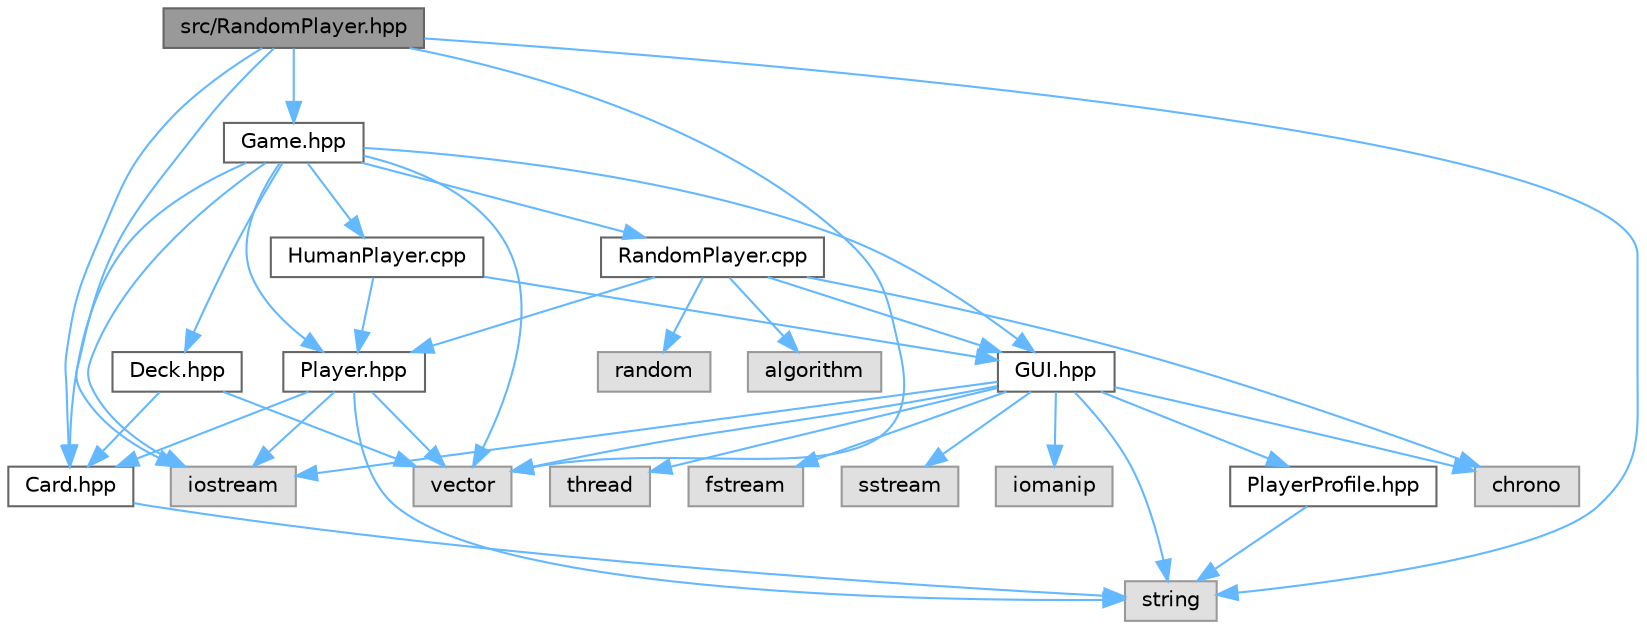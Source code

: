 digraph "src/RandomPlayer.hpp"
{
 // INTERACTIVE_SVG=YES
 // LATEX_PDF_SIZE
  bgcolor="transparent";
  edge [fontname=Helvetica,fontsize=10,labelfontname=Helvetica,labelfontsize=10];
  node [fontname=Helvetica,fontsize=10,shape=box,height=0.2,width=0.4];
  Node1 [id="Node000001",label="src/RandomPlayer.hpp",height=0.2,width=0.4,color="gray40", fillcolor="grey60", style="filled", fontcolor="black",tooltip=" "];
  Node1 -> Node2 [id="edge1_Node000001_Node000002",color="steelblue1",style="solid",tooltip=" "];
  Node2 [id="Node000002",label="iostream",height=0.2,width=0.4,color="grey60", fillcolor="#E0E0E0", style="filled",tooltip=" "];
  Node1 -> Node3 [id="edge2_Node000001_Node000003",color="steelblue1",style="solid",tooltip=" "];
  Node3 [id="Node000003",label="vector",height=0.2,width=0.4,color="grey60", fillcolor="#E0E0E0", style="filled",tooltip=" "];
  Node1 -> Node4 [id="edge3_Node000001_Node000004",color="steelblue1",style="solid",tooltip=" "];
  Node4 [id="Node000004",label="string",height=0.2,width=0.4,color="grey60", fillcolor="#E0E0E0", style="filled",tooltip=" "];
  Node1 -> Node5 [id="edge4_Node000001_Node000005",color="steelblue1",style="solid",tooltip=" "];
  Node5 [id="Node000005",label="Game.hpp",height=0.2,width=0.4,color="grey40", fillcolor="white", style="filled",URL="$_game_8hpp.html",tooltip=" "];
  Node5 -> Node2 [id="edge5_Node000005_Node000002",color="steelblue1",style="solid",tooltip=" "];
  Node5 -> Node3 [id="edge6_Node000005_Node000003",color="steelblue1",style="solid",tooltip=" "];
  Node5 -> Node6 [id="edge7_Node000005_Node000006",color="steelblue1",style="solid",tooltip=" "];
  Node6 [id="Node000006",label="Player.hpp",height=0.2,width=0.4,color="grey40", fillcolor="white", style="filled",URL="$_player_8hpp.html",tooltip=" "];
  Node6 -> Node2 [id="edge8_Node000006_Node000002",color="steelblue1",style="solid",tooltip=" "];
  Node6 -> Node3 [id="edge9_Node000006_Node000003",color="steelblue1",style="solid",tooltip=" "];
  Node6 -> Node4 [id="edge10_Node000006_Node000004",color="steelblue1",style="solid",tooltip=" "];
  Node6 -> Node7 [id="edge11_Node000006_Node000007",color="steelblue1",style="solid",tooltip=" "];
  Node7 [id="Node000007",label="Card.hpp",height=0.2,width=0.4,color="grey40", fillcolor="white", style="filled",URL="$_card_8hpp.html",tooltip=" "];
  Node7 -> Node4 [id="edge12_Node000007_Node000004",color="steelblue1",style="solid",tooltip=" "];
  Node5 -> Node8 [id="edge13_Node000005_Node000008",color="steelblue1",style="solid",tooltip=" "];
  Node8 [id="Node000008",label="RandomPlayer.cpp",height=0.2,width=0.4,color="grey40", fillcolor="white", style="filled",URL="$_random_player_8cpp.html",tooltip=" "];
  Node8 -> Node6 [id="edge14_Node000008_Node000006",color="steelblue1",style="solid",tooltip=" "];
  Node8 -> Node9 [id="edge15_Node000008_Node000009",color="steelblue1",style="solid",tooltip=" "];
  Node9 [id="Node000009",label="GUI.hpp",height=0.2,width=0.4,color="grey40", fillcolor="white", style="filled",URL="$_g_u_i_8hpp.html",tooltip=" "];
  Node9 -> Node2 [id="edge16_Node000009_Node000002",color="steelblue1",style="solid",tooltip=" "];
  Node9 -> Node4 [id="edge17_Node000009_Node000004",color="steelblue1",style="solid",tooltip=" "];
  Node9 -> Node3 [id="edge18_Node000009_Node000003",color="steelblue1",style="solid",tooltip=" "];
  Node9 -> Node10 [id="edge19_Node000009_Node000010",color="steelblue1",style="solid",tooltip=" "];
  Node10 [id="Node000010",label="thread",height=0.2,width=0.4,color="grey60", fillcolor="#E0E0E0", style="filled",tooltip=" "];
  Node9 -> Node11 [id="edge20_Node000009_Node000011",color="steelblue1",style="solid",tooltip=" "];
  Node11 [id="Node000011",label="fstream",height=0.2,width=0.4,color="grey60", fillcolor="#E0E0E0", style="filled",tooltip=" "];
  Node9 -> Node12 [id="edge21_Node000009_Node000012",color="steelblue1",style="solid",tooltip=" "];
  Node12 [id="Node000012",label="sstream",height=0.2,width=0.4,color="grey60", fillcolor="#E0E0E0", style="filled",tooltip=" "];
  Node9 -> Node13 [id="edge22_Node000009_Node000013",color="steelblue1",style="solid",tooltip=" "];
  Node13 [id="Node000013",label="chrono",height=0.2,width=0.4,color="grey60", fillcolor="#E0E0E0", style="filled",tooltip=" "];
  Node9 -> Node14 [id="edge23_Node000009_Node000014",color="steelblue1",style="solid",tooltip=" "];
  Node14 [id="Node000014",label="iomanip",height=0.2,width=0.4,color="grey60", fillcolor="#E0E0E0", style="filled",tooltip=" "];
  Node9 -> Node15 [id="edge24_Node000009_Node000015",color="steelblue1",style="solid",tooltip=" "];
  Node15 [id="Node000015",label="PlayerProfile.hpp",height=0.2,width=0.4,color="grey40", fillcolor="white", style="filled",URL="$_player_profile_8hpp.html",tooltip=" "];
  Node15 -> Node4 [id="edge25_Node000015_Node000004",color="steelblue1",style="solid",tooltip=" "];
  Node8 -> Node16 [id="edge26_Node000008_Node000016",color="steelblue1",style="solid",tooltip=" "];
  Node16 [id="Node000016",label="random",height=0.2,width=0.4,color="grey60", fillcolor="#E0E0E0", style="filled",tooltip=" "];
  Node8 -> Node13 [id="edge27_Node000008_Node000013",color="steelblue1",style="solid",tooltip=" "];
  Node8 -> Node17 [id="edge28_Node000008_Node000017",color="steelblue1",style="solid",tooltip=" "];
  Node17 [id="Node000017",label="algorithm",height=0.2,width=0.4,color="grey60", fillcolor="#E0E0E0", style="filled",tooltip=" "];
  Node5 -> Node18 [id="edge29_Node000005_Node000018",color="steelblue1",style="solid",tooltip=" "];
  Node18 [id="Node000018",label="HumanPlayer.cpp",height=0.2,width=0.4,color="grey40", fillcolor="white", style="filled",URL="$_human_player_8cpp.html",tooltip=" "];
  Node18 -> Node6 [id="edge30_Node000018_Node000006",color="steelblue1",style="solid",tooltip=" "];
  Node18 -> Node9 [id="edge31_Node000018_Node000009",color="steelblue1",style="solid",tooltip=" "];
  Node5 -> Node19 [id="edge32_Node000005_Node000019",color="steelblue1",style="solid",tooltip=" "];
  Node19 [id="Node000019",label="Deck.hpp",height=0.2,width=0.4,color="grey40", fillcolor="white", style="filled",URL="$_deck_8hpp.html",tooltip=" "];
  Node19 -> Node3 [id="edge33_Node000019_Node000003",color="steelblue1",style="solid",tooltip=" "];
  Node19 -> Node7 [id="edge34_Node000019_Node000007",color="steelblue1",style="solid",tooltip=" "];
  Node5 -> Node7 [id="edge35_Node000005_Node000007",color="steelblue1",style="solid",tooltip=" "];
  Node5 -> Node9 [id="edge36_Node000005_Node000009",color="steelblue1",style="solid",tooltip=" "];
  Node1 -> Node7 [id="edge37_Node000001_Node000007",color="steelblue1",style="solid",tooltip=" "];
}
